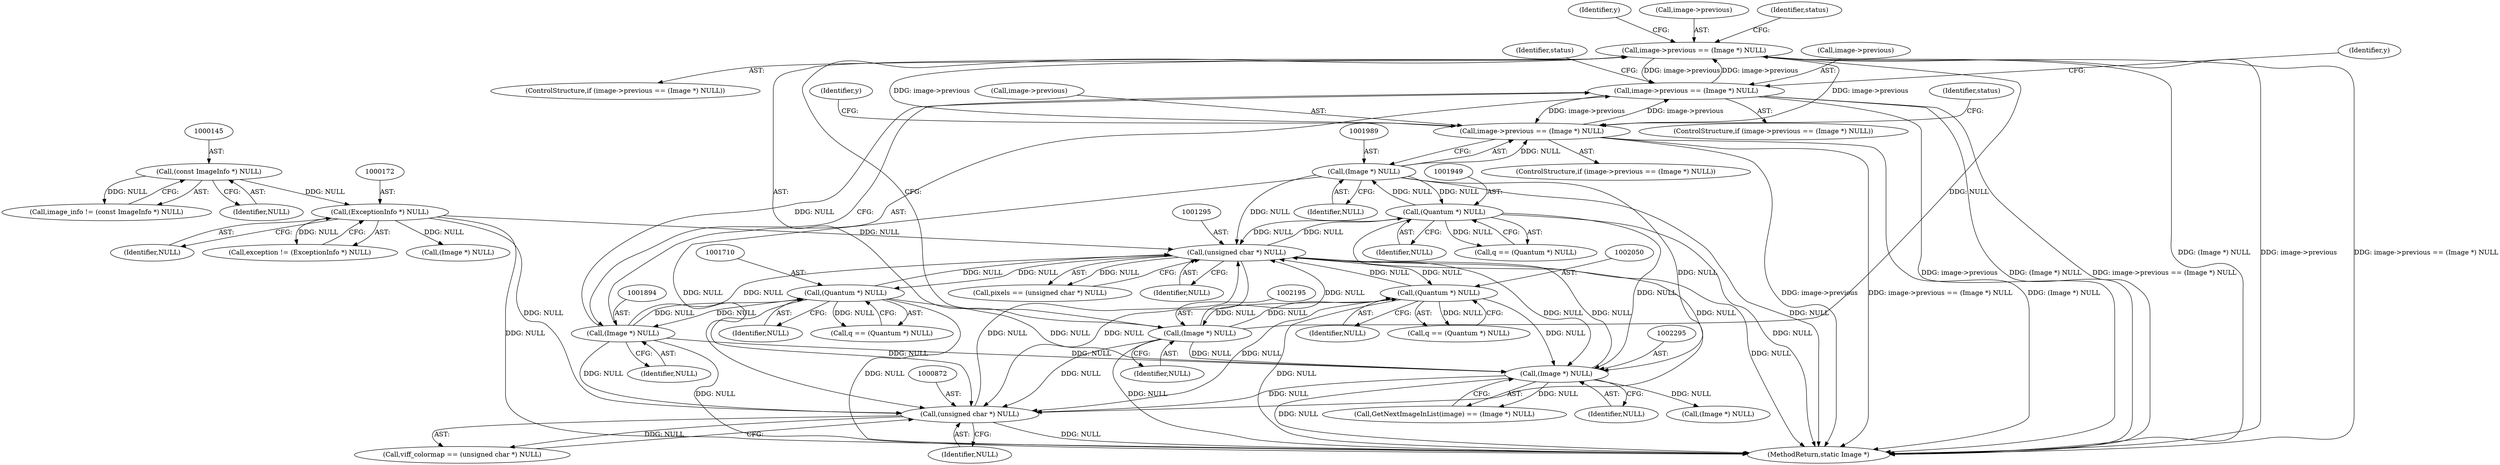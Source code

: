 digraph "0_ImageMagick_134463b926fa965571aa4febd61b810be5e7da05_0@pointer" {
"1002190" [label="(Call,image->previous == (Image *) NULL)"];
"1001889" [label="(Call,image->previous == (Image *) NULL)"];
"1002190" [label="(Call,image->previous == (Image *) NULL)"];
"1001984" [label="(Call,image->previous == (Image *) NULL)"];
"1001988" [label="(Call,(Image *) NULL)"];
"1001948" [label="(Call,(Quantum *) NULL)"];
"1001294" [label="(Call,(unsigned char *) NULL)"];
"1001893" [label="(Call,(Image *) NULL)"];
"1001709" [label="(Call,(Quantum *) NULL)"];
"1002049" [label="(Call,(Quantum *) NULL)"];
"1002194" [label="(Call,(Image *) NULL)"];
"1000871" [label="(Call,(unsigned char *) NULL)"];
"1002294" [label="(Call,(Image *) NULL)"];
"1000171" [label="(Call,(ExceptionInfo *) NULL)"];
"1000144" [label="(Call,(const ImageInfo *) NULL)"];
"1002051" [label="(Identifier,NULL)"];
"1000146" [label="(Identifier,NULL)"];
"1002196" [label="(Identifier,NULL)"];
"1001948" [label="(Call,(Quantum *) NULL)"];
"1000142" [label="(Call,image_info != (const ImageInfo *) NULL)"];
"1001893" [label="(Call,(Image *) NULL)"];
"1002296" [label="(Identifier,NULL)"];
"1001985" [label="(Call,image->previous)"];
"1002190" [label="(Call,image->previous == (Image *) NULL)"];
"1001990" [label="(Identifier,NULL)"];
"1001950" [label="(Identifier,NULL)"];
"1001709" [label="(Call,(Quantum *) NULL)"];
"1001292" [label="(Call,pixels == (unsigned char *) NULL)"];
"1000144" [label="(Call,(const ImageInfo *) NULL)"];
"1002303" [label="(Call,(Image *) NULL)"];
"1002194" [label="(Call,(Image *) NULL)"];
"1000202" [label="(Call,(Image *) NULL)"];
"1000173" [label="(Identifier,NULL)"];
"1001993" [label="(Identifier,status)"];
"1000171" [label="(Call,(ExceptionInfo *) NULL)"];
"1001711" [label="(Identifier,NULL)"];
"1001932" [label="(Identifier,y)"];
"1001888" [label="(ControlStructure,if (image->previous == (Image *) NULL))"];
"1000873" [label="(Identifier,NULL)"];
"1000871" [label="(Call,(unsigned char *) NULL)"];
"1001983" [label="(ControlStructure,if (image->previous == (Image *) NULL))"];
"1001294" [label="(Call,(unsigned char *) NULL)"];
"1000169" [label="(Call,exception != (ExceptionInfo *) NULL)"];
"1002033" [label="(Identifier,y)"];
"1001296" [label="(Identifier,NULL)"];
"1002191" [label="(Call,image->previous)"];
"1002291" [label="(Call,GetNextImageInList(image) == (Image *) NULL)"];
"1002049" [label="(Call,(Quantum *) NULL)"];
"1001889" [label="(Call,image->previous == (Image *) NULL)"];
"1001890" [label="(Call,image->previous)"];
"1002189" [label="(ControlStructure,if (image->previous == (Image *) NULL))"];
"1001693" [label="(Identifier,y)"];
"1002340" [label="(MethodReturn,static Image *)"];
"1000869" [label="(Call,viff_colormap == (unsigned char *) NULL)"];
"1002199" [label="(Identifier,status)"];
"1002294" [label="(Call,(Image *) NULL)"];
"1001898" [label="(Identifier,status)"];
"1001984" [label="(Call,image->previous == (Image *) NULL)"];
"1001988" [label="(Call,(Image *) NULL)"];
"1002047" [label="(Call,q == (Quantum *) NULL)"];
"1001946" [label="(Call,q == (Quantum *) NULL)"];
"1001707" [label="(Call,q == (Quantum *) NULL)"];
"1001895" [label="(Identifier,NULL)"];
"1002190" -> "1002189"  [label="AST: "];
"1002190" -> "1002194"  [label="CFG: "];
"1002191" -> "1002190"  [label="AST: "];
"1002194" -> "1002190"  [label="AST: "];
"1002199" -> "1002190"  [label="CFG: "];
"1002033" -> "1002190"  [label="CFG: "];
"1002190" -> "1002340"  [label="DDG: image->previous == (Image *) NULL"];
"1002190" -> "1002340"  [label="DDG: (Image *) NULL"];
"1002190" -> "1002340"  [label="DDG: image->previous"];
"1002190" -> "1001889"  [label="DDG: image->previous"];
"1002190" -> "1001984"  [label="DDG: image->previous"];
"1001889" -> "1002190"  [label="DDG: image->previous"];
"1001984" -> "1002190"  [label="DDG: image->previous"];
"1002194" -> "1002190"  [label="DDG: NULL"];
"1001889" -> "1001888"  [label="AST: "];
"1001889" -> "1001893"  [label="CFG: "];
"1001890" -> "1001889"  [label="AST: "];
"1001893" -> "1001889"  [label="AST: "];
"1001898" -> "1001889"  [label="CFG: "];
"1001693" -> "1001889"  [label="CFG: "];
"1001889" -> "1002340"  [label="DDG: (Image *) NULL"];
"1001889" -> "1002340"  [label="DDG: image->previous == (Image *) NULL"];
"1001889" -> "1002340"  [label="DDG: image->previous"];
"1001984" -> "1001889"  [label="DDG: image->previous"];
"1001893" -> "1001889"  [label="DDG: NULL"];
"1001889" -> "1001984"  [label="DDG: image->previous"];
"1001984" -> "1001983"  [label="AST: "];
"1001984" -> "1001988"  [label="CFG: "];
"1001985" -> "1001984"  [label="AST: "];
"1001988" -> "1001984"  [label="AST: "];
"1001993" -> "1001984"  [label="CFG: "];
"1001932" -> "1001984"  [label="CFG: "];
"1001984" -> "1002340"  [label="DDG: (Image *) NULL"];
"1001984" -> "1002340"  [label="DDG: image->previous"];
"1001984" -> "1002340"  [label="DDG: image->previous == (Image *) NULL"];
"1001988" -> "1001984"  [label="DDG: NULL"];
"1001988" -> "1001990"  [label="CFG: "];
"1001989" -> "1001988"  [label="AST: "];
"1001990" -> "1001988"  [label="AST: "];
"1001988" -> "1002340"  [label="DDG: NULL"];
"1001988" -> "1000871"  [label="DDG: NULL"];
"1001988" -> "1001294"  [label="DDG: NULL"];
"1001988" -> "1001948"  [label="DDG: NULL"];
"1001948" -> "1001988"  [label="DDG: NULL"];
"1001988" -> "1002294"  [label="DDG: NULL"];
"1001948" -> "1001946"  [label="AST: "];
"1001948" -> "1001950"  [label="CFG: "];
"1001949" -> "1001948"  [label="AST: "];
"1001950" -> "1001948"  [label="AST: "];
"1001946" -> "1001948"  [label="CFG: "];
"1001948" -> "1002340"  [label="DDG: NULL"];
"1001948" -> "1000871"  [label="DDG: NULL"];
"1001948" -> "1001294"  [label="DDG: NULL"];
"1001948" -> "1001946"  [label="DDG: NULL"];
"1001294" -> "1001948"  [label="DDG: NULL"];
"1001948" -> "1002294"  [label="DDG: NULL"];
"1001294" -> "1001292"  [label="AST: "];
"1001294" -> "1001296"  [label="CFG: "];
"1001295" -> "1001294"  [label="AST: "];
"1001296" -> "1001294"  [label="AST: "];
"1001292" -> "1001294"  [label="CFG: "];
"1001294" -> "1002340"  [label="DDG: NULL"];
"1001294" -> "1000871"  [label="DDG: NULL"];
"1001294" -> "1001292"  [label="DDG: NULL"];
"1001893" -> "1001294"  [label="DDG: NULL"];
"1002049" -> "1001294"  [label="DDG: NULL"];
"1000871" -> "1001294"  [label="DDG: NULL"];
"1001709" -> "1001294"  [label="DDG: NULL"];
"1002194" -> "1001294"  [label="DDG: NULL"];
"1002294" -> "1001294"  [label="DDG: NULL"];
"1000171" -> "1001294"  [label="DDG: NULL"];
"1001294" -> "1001709"  [label="DDG: NULL"];
"1001294" -> "1002049"  [label="DDG: NULL"];
"1001294" -> "1002294"  [label="DDG: NULL"];
"1001893" -> "1001895"  [label="CFG: "];
"1001894" -> "1001893"  [label="AST: "];
"1001895" -> "1001893"  [label="AST: "];
"1001893" -> "1002340"  [label="DDG: NULL"];
"1001893" -> "1000871"  [label="DDG: NULL"];
"1001893" -> "1001709"  [label="DDG: NULL"];
"1001709" -> "1001893"  [label="DDG: NULL"];
"1001893" -> "1002294"  [label="DDG: NULL"];
"1001709" -> "1001707"  [label="AST: "];
"1001709" -> "1001711"  [label="CFG: "];
"1001710" -> "1001709"  [label="AST: "];
"1001711" -> "1001709"  [label="AST: "];
"1001707" -> "1001709"  [label="CFG: "];
"1001709" -> "1002340"  [label="DDG: NULL"];
"1001709" -> "1000871"  [label="DDG: NULL"];
"1001709" -> "1001707"  [label="DDG: NULL"];
"1001709" -> "1002294"  [label="DDG: NULL"];
"1002049" -> "1002047"  [label="AST: "];
"1002049" -> "1002051"  [label="CFG: "];
"1002050" -> "1002049"  [label="AST: "];
"1002051" -> "1002049"  [label="AST: "];
"1002047" -> "1002049"  [label="CFG: "];
"1002049" -> "1002340"  [label="DDG: NULL"];
"1002049" -> "1000871"  [label="DDG: NULL"];
"1002049" -> "1002047"  [label="DDG: NULL"];
"1002194" -> "1002049"  [label="DDG: NULL"];
"1002049" -> "1002194"  [label="DDG: NULL"];
"1002049" -> "1002294"  [label="DDG: NULL"];
"1002194" -> "1002196"  [label="CFG: "];
"1002195" -> "1002194"  [label="AST: "];
"1002196" -> "1002194"  [label="AST: "];
"1002194" -> "1002340"  [label="DDG: NULL"];
"1002194" -> "1000871"  [label="DDG: NULL"];
"1002194" -> "1002294"  [label="DDG: NULL"];
"1000871" -> "1000869"  [label="AST: "];
"1000871" -> "1000873"  [label="CFG: "];
"1000872" -> "1000871"  [label="AST: "];
"1000873" -> "1000871"  [label="AST: "];
"1000869" -> "1000871"  [label="CFG: "];
"1000871" -> "1002340"  [label="DDG: NULL"];
"1000871" -> "1000869"  [label="DDG: NULL"];
"1002294" -> "1000871"  [label="DDG: NULL"];
"1000171" -> "1000871"  [label="DDG: NULL"];
"1002294" -> "1002291"  [label="AST: "];
"1002294" -> "1002296"  [label="CFG: "];
"1002295" -> "1002294"  [label="AST: "];
"1002296" -> "1002294"  [label="AST: "];
"1002291" -> "1002294"  [label="CFG: "];
"1002294" -> "1002340"  [label="DDG: NULL"];
"1002294" -> "1002291"  [label="DDG: NULL"];
"1002294" -> "1002303"  [label="DDG: NULL"];
"1000171" -> "1000169"  [label="AST: "];
"1000171" -> "1000173"  [label="CFG: "];
"1000172" -> "1000171"  [label="AST: "];
"1000173" -> "1000171"  [label="AST: "];
"1000169" -> "1000171"  [label="CFG: "];
"1000171" -> "1002340"  [label="DDG: NULL"];
"1000171" -> "1000169"  [label="DDG: NULL"];
"1000144" -> "1000171"  [label="DDG: NULL"];
"1000171" -> "1000202"  [label="DDG: NULL"];
"1000144" -> "1000142"  [label="AST: "];
"1000144" -> "1000146"  [label="CFG: "];
"1000145" -> "1000144"  [label="AST: "];
"1000146" -> "1000144"  [label="AST: "];
"1000142" -> "1000144"  [label="CFG: "];
"1000144" -> "1000142"  [label="DDG: NULL"];
}
